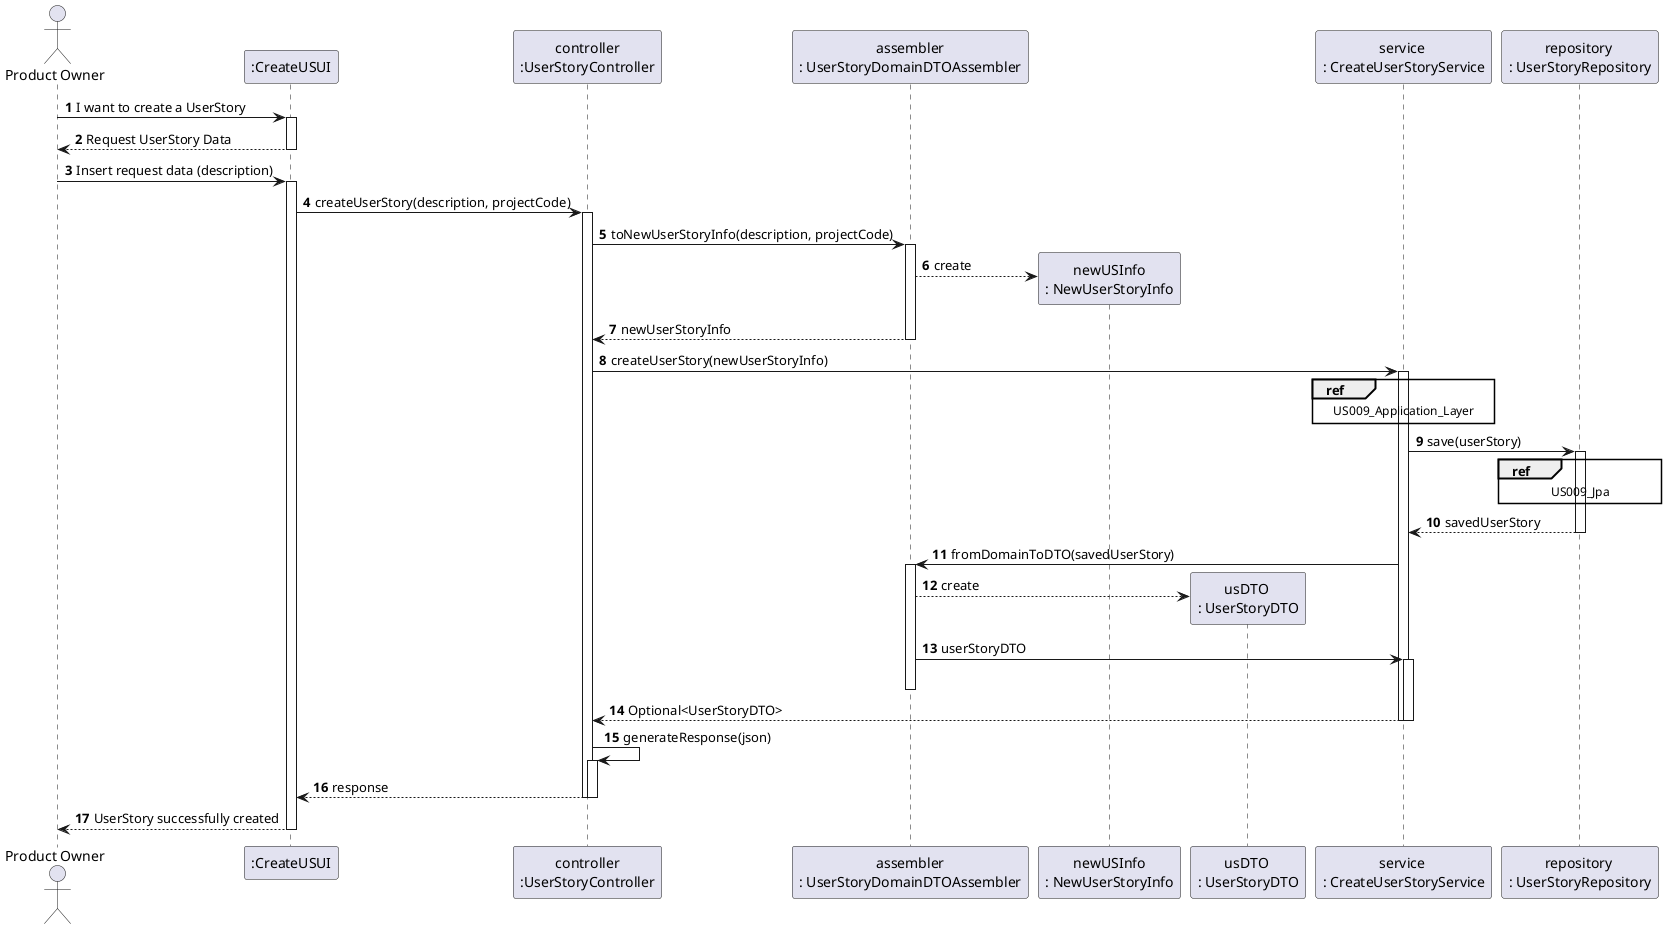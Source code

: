 @startuml
'https://plantuml.com/class-diagram

skinparam maxMessageSize 300
autonumber
autoactivate on
actor "Product Owner" as po
participant ":CreateUSUI" as route
participant "controller\n:UserStoryController" as controller
participant "assembler\n: UserStoryDomainDTOAssembler" as assembler
participant "newUSInfo\n: NewUserStoryInfo" as newUSInfo

participant "usDTO \n: UserStoryDTO" as usDTO
participant "service \n: CreateUserStoryService" as service
participant "repository \n: UserStoryRepository" as repo



po -> route : I want to create a UserStory
po <-- route: Request UserStory Data
po -> route: Insert request data (description)
route -> controller:  createUserStory(description, projectCode)
controller -> assembler: toNewUserStoryInfo(description, projectCode)
assembler -->  newUSInfo ** : create
controller <-- assembler : newUserStoryInfo

controller -> service: createUserStory(newUserStoryInfo)

ref over service
US009_Application_Layer
end ref

service -> repo : save(userStory)

ref over repo
US009_Jpa
end ref

repo --> service: savedUserStory
assembler <- service: fromDomainToDTO(savedUserStory)

usDTO <-- assembler**:create

assembler -> service: userStoryDTO
deactivate assembler

service --> controller: Optional<UserStoryDTO>
deactivate service
controller -> controller : generateResponse(json)


controller --> route: response
deactivate controller

route --> po: UserStory successfully created







@enduml